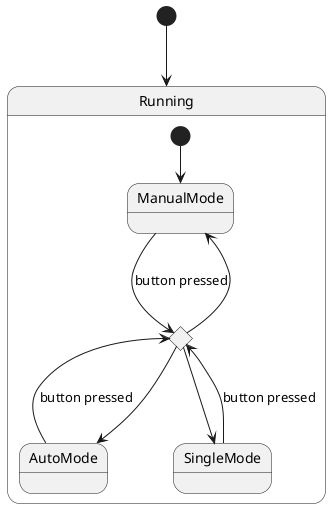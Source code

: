 @startuml radar-states

[*] --> Running

state Running {
    [*] --> ManualMode

    state Button <<choice>>

    ManualMode --> Button : button pressed
    Button ---> AutoMode
    Button ---> SingleMode
    Button ---> ManualMode

    AutoMode --> Button : button pressed
    SingleMode --> Button : button pressed
}

@enduml